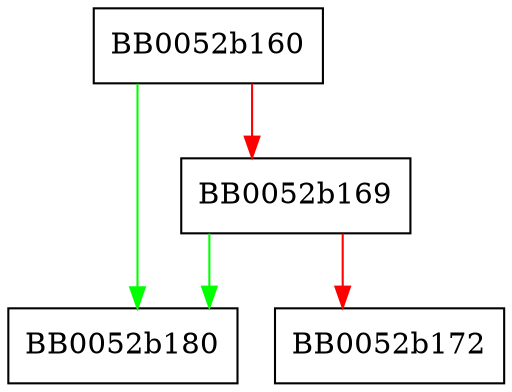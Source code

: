 digraph BIO_ADDR_rawport {
  node [shape="box"];
  graph [splines=ortho];
  BB0052b160 -> BB0052b180 [color="green"];
  BB0052b160 -> BB0052b169 [color="red"];
  BB0052b169 -> BB0052b180 [color="green"];
  BB0052b169 -> BB0052b172 [color="red"];
}